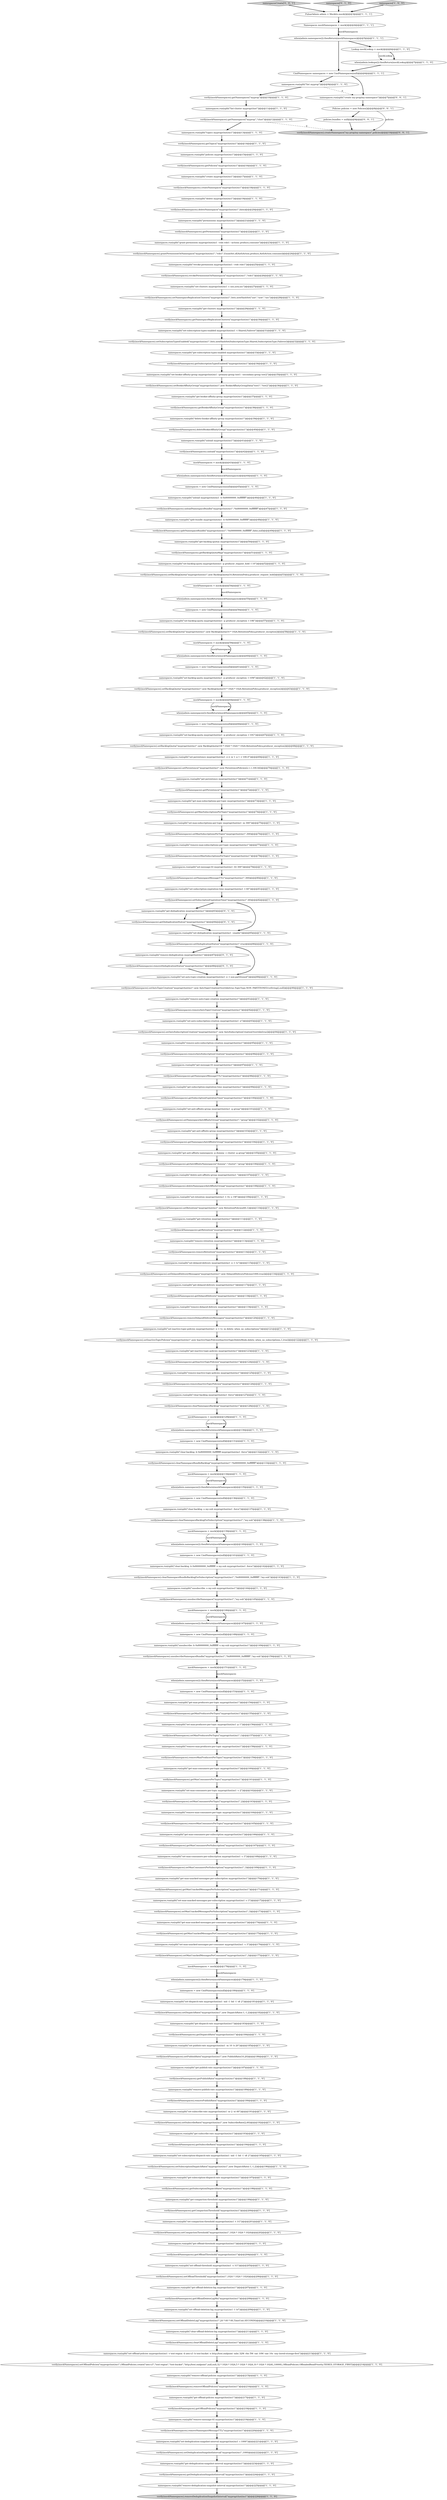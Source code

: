 digraph {
110 [style = filled, label = "namespaces.run(split(\"unload myprop/clust/ns1\"))@@@41@@@['1', '1', '0']", fillcolor = white, shape = ellipse image = "AAA0AAABBB1BBB"];
118 [style = filled, label = "namespaces.run(split(\"list-cluster myprop/clust\"))@@@11@@@['1', '1', '0']", fillcolor = white, shape = ellipse image = "AAA0AAABBB1BBB"];
21 [style = filled, label = "mockNamespaces = mock()@@@134@@@['1', '1', '0']", fillcolor = white, shape = ellipse image = "AAA0AAABBB1BBB"];
140 [style = filled, label = "verify(mockNamespaces).getOffloadDeleteLagMs(\"myprop/clust/ns1\")@@@208@@@['1', '1', '0']", fillcolor = white, shape = ellipse image = "AAA0AAABBB1BBB"];
215 [style = filled, label = "namespaces.run(split(\"delete myprop/clust/ns1\"))@@@19@@@['1', '1', '0']", fillcolor = white, shape = ellipse image = "AAA0AAABBB1BBB"];
161 [style = filled, label = "namespaces = new CmdNamespaces(null)@@@141@@@['1', '1', '0']", fillcolor = white, shape = ellipse image = "AAA0AAABBB1BBB"];
43 [style = filled, label = "verify(mockNamespaces).getMaxUnackedMessagesPerConsumer(\"myprop/clust/ns1\")@@@175@@@['1', '1', '0']", fillcolor = white, shape = ellipse image = "AAA0AAABBB1BBB"];
75 [style = filled, label = "namespaces.run(split(\"get-max-unacked-messages-per-consumer myprop/clust/ns1\"))@@@174@@@['1', '1', '0']", fillcolor = white, shape = ellipse image = "AAA0AAABBB1BBB"];
194 [style = filled, label = "namespaces.run(split(\"list myprop\"))@@@9@@@['1', '1', '0']", fillcolor = white, shape = ellipse image = "AAA0AAABBB1BBB"];
229 [style = filled, label = "Policies policies = new Policies()@@@8@@@['0', '0', '1']", fillcolor = white, shape = ellipse image = "AAA0AAABBB3BBB"];
168 [style = filled, label = "namespaces.run(split(\"get-backlog-quotas myprop/clust/ns1\"))@@@50@@@['1', '1', '0']", fillcolor = white, shape = ellipse image = "AAA0AAABBB1BBB"];
63 [style = filled, label = "namespaces.run(split(\"set-max-consumers-per-subscription myprop/clust/ns1 -c 3\"))@@@168@@@['1', '1', '0']", fillcolor = white, shape = ellipse image = "AAA0AAABBB1BBB"];
207 [style = filled, label = "verify(mockNamespaces).removeRetention(\"myprop/clust/ns1\")@@@114@@@['1', '1', '0']", fillcolor = white, shape = ellipse image = "AAA0AAABBB1BBB"];
69 [style = filled, label = "namespaces.run(split(\"get-max-subscriptions-per-topic myprop/clust/ns1\"))@@@73@@@['1', '1', '0']", fillcolor = white, shape = ellipse image = "AAA0AAABBB1BBB"];
184 [style = filled, label = "namespaces.run(split(\"set-offload-deletion-lag myprop/clust/ns1 -l 1d\"))@@@209@@@['1', '1', '0']", fillcolor = white, shape = ellipse image = "AAA0AAABBB1BBB"];
90 [style = filled, label = "namespaces.run(split(\"set-max-unacked-messages-per-subscription myprop/clust/ns1 -c 3\"))@@@172@@@['1', '1', '0']", fillcolor = white, shape = ellipse image = "AAA0AAABBB1BBB"];
128 [style = filled, label = "namespaces.run(split(\"set-message-ttl myprop/clust/ns1 -ttl 300\"))@@@79@@@['1', '1', '0']", fillcolor = white, shape = ellipse image = "AAA0AAABBB1BBB"];
156 [style = filled, label = "namespaces.run(split(\"get-delayed-delivery myprop/clust/ns1\"))@@@117@@@['1', '1', '0']", fillcolor = white, shape = ellipse image = "AAA0AAABBB1BBB"];
230 [style = filled, label = "verify(mockNamespaces).createNamespace(\"my-prop/my-namespace\",policies)@@@10@@@['0', '0', '1']", fillcolor = lightgray, shape = ellipse image = "AAA0AAABBB3BBB"];
111 [style = filled, label = "mockNamespaces = mock()@@@139@@@['1', '1', '0']", fillcolor = white, shape = ellipse image = "AAA0AAABBB1BBB"];
44 [style = filled, label = "verify(mockNamespaces).getNamespaceReplicationClusters(\"myprop/clust/ns1\")@@@30@@@['1', '1', '0']", fillcolor = white, shape = ellipse image = "AAA0AAABBB1BBB"];
224 [style = filled, label = "verify(mockNamespaces).getDeduplicationStatus(\"myprop/clust/ns1\")@@@84@@@['0', '1', '0']", fillcolor = white, shape = ellipse image = "AAA1AAABBB2BBB"];
155 [style = filled, label = "verify(mockNamespaces).getAntiAffinityNamespaces(\"dummy\",\"cluster\",\"group\")@@@106@@@['1', '1', '0']", fillcolor = white, shape = ellipse image = "AAA0AAABBB1BBB"];
183 [style = filled, label = "namespaces.run(split(\"get-subscribe-rate myprop/clust/ns1\"))@@@193@@@['1', '1', '0']", fillcolor = white, shape = ellipse image = "AAA0AAABBB1BBB"];
208 [style = filled, label = "verify(mockNamespaces).unloadNamespaceBundle(\"myprop/clust/ns1\",\"0x80000000_0xffffffff\")@@@47@@@['1', '1', '0']", fillcolor = white, shape = ellipse image = "AAA0AAABBB1BBB"];
74 [style = filled, label = "verify(mockNamespaces).setOffloadPolicies(\"myprop/clust/ns1\",OffloadPolicies.create(\"aws-s3\",\"test-region\",\"test-bucket\",\"http://test.endpoint\",null,null,32 * 1024 * 1024,5 * 1024 * 1024,10 * 1024 * 1024L,10000L,OffloadPolicies.OffloadedReadPriority.TIERED_STORAGE_FIRST))@@@214@@@['1', '1', '0']", fillcolor = white, shape = ellipse image = "AAA0AAABBB1BBB"];
85 [style = filled, label = "verify(mockNamespaces).removeDelayedDeliveryMessages(\"myprop/clust/ns1\")@@@120@@@['1', '1', '0']", fillcolor = white, shape = ellipse image = "AAA0AAABBB1BBB"];
164 [style = filled, label = "verify(mockNamespaces).setSubscriptionDispatchRate(\"myprop/clust/ns1\",new DispatchRate(-1,-1,2))@@@196@@@['1', '1', '0']", fillcolor = white, shape = ellipse image = "AAA0AAABBB1BBB"];
218 [style = filled, label = "verify(mockNamespaces).setNamespaceAntiAffinityGroup(\"myprop/clust/ns1\",\"group\")@@@102@@@['1', '1', '0']", fillcolor = white, shape = ellipse image = "AAA0AAABBB1BBB"];
197 [style = filled, label = "verify(mockNamespaces).removeMaxProducersPerTopic(\"myprop/clust/ns1\")@@@159@@@['1', '1', '0']", fillcolor = white, shape = ellipse image = "AAA0AAABBB1BBB"];
2 [style = filled, label = "namespaces.run(split(\"remove-max-producers-per-topic myprop/clust/ns1\"))@@@158@@@['1', '1', '0']", fillcolor = white, shape = ellipse image = "AAA0AAABBB1BBB"];
31 [style = filled, label = "verify(mockNamespaces).unsubscribeNamespace(\"myprop/clust/ns1\",\"my-sub\")@@@145@@@['1', '1', '0']", fillcolor = white, shape = ellipse image = "AAA0AAABBB1BBB"];
50 [style = filled, label = "namespaces = new CmdNamespaces(null)@@@56@@@['1', '1', '0']", fillcolor = white, shape = ellipse image = "AAA0AAABBB1BBB"];
61 [style = filled, label = "namespaces.run(split(\"get-max-producers-per-topic myprop/clust/ns1\"))@@@154@@@['1', '1', '0']", fillcolor = white, shape = ellipse image = "AAA0AAABBB1BBB"];
133 [style = filled, label = "namespaces = new CmdNamespaces(null)@@@136@@@['1', '1', '0']", fillcolor = white, shape = ellipse image = "AAA0AAABBB1BBB"];
95 [style = filled, label = "namespaces.run(split(\"set-subscription-expiration-time myprop/clust/ns1 -t 60\"))@@@81@@@['1', '1', '0']", fillcolor = white, shape = ellipse image = "AAA0AAABBB1BBB"];
76 [style = filled, label = "verify(mockNamespaces).setAutoTopicCreation(\"myprop/clust/ns1\",new AutoTopicCreationOverride(true,TopicType.NON_PARTITIONED.toString(),null))@@@90@@@['1', '1', '0']", fillcolor = white, shape = ellipse image = "AAA0AAABBB1BBB"];
109 [style = filled, label = "verify(mockNamespaces).setSubscribeRate(\"myprop/clust/ns1\",new SubscribeRate(2,60))@@@192@@@['1', '1', '0']", fillcolor = white, shape = ellipse image = "AAA0AAABBB1BBB"];
66 [style = filled, label = "verify(mockNamespaces).getMaxConsumersPerTopic(\"myprop/clust/ns1\")@@@161@@@['1', '1', '0']", fillcolor = white, shape = ellipse image = "AAA0AAABBB1BBB"];
105 [style = filled, label = "verify(mockNamespaces).removeNamespaceMessageTTL(\"myprop/clust/ns1\")@@@220@@@['1', '1', '0']", fillcolor = white, shape = ellipse image = "AAA0AAABBB1BBB"];
177 [style = filled, label = "namespaces = new CmdNamespaces(null)@@@66@@@['1', '1', '0']", fillcolor = white, shape = ellipse image = "AAA0AAABBB1BBB"];
103 [style = filled, label = "verify(mockNamespaces).setPublishRate(\"myprop/clust/ns1\",new PublishRate(10,20))@@@186@@@['1', '1', '0']", fillcolor = white, shape = ellipse image = "AAA0AAABBB1BBB"];
39 [style = filled, label = "verify(mockNamespaces).setNamespaceMessageTTL(\"myprop/clust/ns1\",300)@@@80@@@['1', '1', '0']", fillcolor = white, shape = ellipse image = "AAA0AAABBB1BBB"];
1 [style = filled, label = "namespaces.run(split(\"set-retention myprop/clust/ns1 -t 1h -s 1M\"))@@@109@@@['1', '1', '0']", fillcolor = white, shape = ellipse image = "AAA0AAABBB1BBB"];
160 [style = filled, label = "verify(mockNamespaces).getMaxUnackedMessagesPerSubscription(\"myprop/clust/ns1\")@@@171@@@['1', '1', '0']", fillcolor = white, shape = ellipse image = "AAA0AAABBB1BBB"];
228 [style = filled, label = "namespacesCreate['0', '0', '1']", fillcolor = lightgray, shape = diamond image = "AAA0AAABBB3BBB"];
223 [style = filled, label = "namespaces.run(split(\"remove-deduplication myprop/clust/ns1\"))@@@87@@@['0', '1', '0']", fillcolor = white, shape = ellipse image = "AAA1AAABBB2BBB"];
106 [style = filled, label = "namespaces.run(split(\"policies myprop/clust/ns1\"))@@@15@@@['1', '1', '0']", fillcolor = white, shape = ellipse image = "AAA0AAABBB1BBB"];
4 [style = filled, label = "verify(mockNamespaces).clearNamespaceBundleBacklogForSubscription(\"myprop/clust/ns1\",\"0x80000000_0xffffffff\",\"my-sub\")@@@143@@@['1', '1', '0']", fillcolor = white, shape = ellipse image = "AAA0AAABBB1BBB"];
219 [style = filled, label = "verify(mockNamespaces).setBacklogQuota(\"myprop/clust/ns1\",new BacklogQuota(10l * 1024 * 1024 * 1024,RetentionPolicy.producer_exception))@@@68@@@['1', '1', '0']", fillcolor = white, shape = ellipse image = "AAA0AAABBB1BBB"];
48 [style = filled, label = "namespaces.run(split(\"set-backlog-quota myprop/clust/ns1 -p producer_exception -l 10G\"))@@@67@@@['1', '1', '0']", fillcolor = white, shape = ellipse image = "AAA0AAABBB1BBB"];
53 [style = filled, label = "verify(mockNamespaces).setRetention(\"myprop/clust/ns1\",new RetentionPolicies(60,1))@@@110@@@['1', '1', '0']", fillcolor = white, shape = ellipse image = "AAA0AAABBB1BBB"];
11 [style = filled, label = "namespaces.run(split(\"set-dispatch-rate myprop/clust/ns1 -md -1 -bd -1 -dt 2\"))@@@181@@@['1', '1', '0']", fillcolor = white, shape = ellipse image = "AAA0AAABBB1BBB"];
81 [style = filled, label = "namespaces.run(split(\"remove-offload-policies myprop/clust/ns1\"))@@@215@@@['1', '1', '0']", fillcolor = white, shape = ellipse image = "AAA0AAABBB1BBB"];
113 [style = filled, label = "namespaces.run(split(\"set-max-consumers-per-topic myprop/clust/ns1 -c 2\"))@@@162@@@['1', '1', '0']", fillcolor = white, shape = ellipse image = "AAA0AAABBB1BBB"];
139 [style = filled, label = "verify(mockNamespaces).getTopics(\"myprop/clust/ns1\")@@@14@@@['1', '1', '0']", fillcolor = white, shape = ellipse image = "AAA0AAABBB1BBB"];
9 [style = filled, label = "Namespaces mockNamespaces = mock()@@@4@@@['1', '1', '1']", fillcolor = white, shape = ellipse image = "AAA0AAABBB1BBB"];
33 [style = filled, label = "namespaces.run(split(\"get-anti-affinity-namespaces -p dummy -c cluster -g group\"))@@@105@@@['1', '1', '0']", fillcolor = white, shape = ellipse image = "AAA0AAABBB1BBB"];
205 [style = filled, label = "CmdNamespaces namespaces = new CmdNamespaces(null)@@@6@@@['1', '1', '1']", fillcolor = white, shape = ellipse image = "AAA0AAABBB1BBB"];
152 [style = filled, label = "namespaces.run(split(\"get-clusters myprop/clust/ns1\"))@@@29@@@['1', '1', '0']", fillcolor = white, shape = ellipse image = "AAA0AAABBB1BBB"];
47 [style = filled, label = "verify(mockNamespaces).getCompactionThreshold(\"myprop/clust/ns1\")@@@200@@@['1', '1', '0']", fillcolor = white, shape = ellipse image = "AAA0AAABBB1BBB"];
163 [style = filled, label = "when(admin.namespaces()).thenReturn(mockNamespaces)@@@140@@@['1', '1', '0']", fillcolor = white, shape = ellipse image = "AAA0AAABBB1BBB"];
154 [style = filled, label = "verify(mockNamespaces).getNamespaceMessageTTL(\"myprop/clust/ns1\")@@@98@@@['1', '1', '0']", fillcolor = white, shape = ellipse image = "AAA0AAABBB1BBB"];
217 [style = filled, label = "verify(mockNamespaces).setMaxUnackedMessagesPerConsumer(\"myprop/clust/ns1\",3)@@@177@@@['1', '1', '0']", fillcolor = white, shape = ellipse image = "AAA0AAABBB1BBB"];
70 [style = filled, label = "verify(mockNamespaces).getOffloadThreshold(\"myprop/clust/ns1\")@@@204@@@['1', '1', '0']", fillcolor = white, shape = ellipse image = "AAA0AAABBB1BBB"];
226 [style = filled, label = "namespaces.run(split(\"create my-prop/my-namespace\"))@@@7@@@['0', '0', '1']", fillcolor = white, shape = ellipse image = "AAA0AAABBB3BBB"];
198 [style = filled, label = "verify(mockNamespaces).getDelayedDelivery(\"myprop/clust/ns1\")@@@118@@@['1', '1', '0']", fillcolor = white, shape = ellipse image = "AAA0AAABBB1BBB"];
107 [style = filled, label = "namespaces.run(split(\"set-offload-threshold myprop/clust/ns1 -s 1G\"))@@@205@@@['1', '1', '0']", fillcolor = white, shape = ellipse image = "AAA0AAABBB1BBB"];
37 [style = filled, label = "verify(mockNamespaces).setBacklogQuota(\"myprop/clust/ns1\",new BacklogQuota(10 * 1024,RetentionPolicy.producer_exception))@@@58@@@['1', '1', '0']", fillcolor = white, shape = ellipse image = "AAA0AAABBB1BBB"];
119 [style = filled, label = "mockNamespaces = mock()@@@178@@@['1', '1', '0']", fillcolor = white, shape = ellipse image = "AAA0AAABBB1BBB"];
80 [style = filled, label = "verify(mockNamespaces).getDispatchRate(\"myprop/clust/ns1\")@@@184@@@['1', '1', '0']", fillcolor = white, shape = ellipse image = "AAA0AAABBB1BBB"];
96 [style = filled, label = "when(admin.namespaces()).thenReturn(mockNamespaces)@@@44@@@['1', '1', '0']", fillcolor = white, shape = ellipse image = "AAA0AAABBB1BBB"];
18 [style = filled, label = "namespaces = new CmdNamespaces(null)@@@45@@@['1', '1', '0']", fillcolor = white, shape = ellipse image = "AAA0AAABBB1BBB"];
122 [style = filled, label = "namespaces.run(split(\"set-compaction-threshold myprop/clust/ns1 -t 1G\"))@@@201@@@['1', '1', '0']", fillcolor = white, shape = ellipse image = "AAA0AAABBB1BBB"];
30 [style = filled, label = "verify(mockNamespaces).getNamespaceAntiAffinityGroup(\"myprop/clust/ns1\")@@@104@@@['1', '1', '0']", fillcolor = white, shape = ellipse image = "AAA0AAABBB1BBB"];
46 [style = filled, label = "namespaces.run(split(\"get-max-unacked-messages-per-subscription myprop/clust/ns1\"))@@@170@@@['1', '1', '0']", fillcolor = white, shape = ellipse image = "AAA0AAABBB1BBB"];
87 [style = filled, label = "verify(mockNamespaces).getBacklogQuotaMap(\"myprop/clust/ns1\")@@@51@@@['1', '1', '0']", fillcolor = white, shape = ellipse image = "AAA0AAABBB1BBB"];
92 [style = filled, label = "mockNamespaces = mock()@@@129@@@['1', '1', '0']", fillcolor = white, shape = ellipse image = "AAA0AAABBB1BBB"];
127 [style = filled, label = "verify(mockNamespaces).setAutoSubscriptionCreation(\"myprop/clust/ns1\",new AutoSubscriptionCreationOverride(true))@@@94@@@['1', '1', '0']", fillcolor = white, shape = ellipse image = "AAA0AAABBB1BBB"];
167 [style = filled, label = "verify(mockNamespaces).removeAutoTopicCreation(\"myprop/clust/ns1\")@@@92@@@['1', '1', '0']", fillcolor = white, shape = ellipse image = "AAA0AAABBB1BBB"];
56 [style = filled, label = "namespaces.run(split(\"set-inactive-topic-policies myprop/clust/ns1 -e -t 1s -m delete_when_no_subscriptions\"))@@@121@@@['1', '1', '0']", fillcolor = white, shape = ellipse image = "AAA0AAABBB1BBB"];
65 [style = filled, label = "namespaces.run(split(\"get-compaction-threshold myprop/clust/ns1\"))@@@199@@@['1', '1', '0']", fillcolor = white, shape = ellipse image = "AAA0AAABBB1BBB"];
88 [style = filled, label = "namespaces.run(split(\"get-subscription-expiration-time myprop/clust/ns1\"))@@@99@@@['1', '1', '0']", fillcolor = white, shape = ellipse image = "AAA0AAABBB1BBB"];
25 [style = filled, label = "namespaces.run(split(\"set-clusters myprop/clust/ns1 -c use,usw,usc\"))@@@27@@@['1', '1', '0']", fillcolor = white, shape = ellipse image = "AAA0AAABBB1BBB"];
36 [style = filled, label = "verify(mockNamespaces).setMaxConsumersPerSubscription(\"myprop/clust/ns1\",3)@@@169@@@['1', '1', '0']", fillcolor = white, shape = ellipse image = "AAA0AAABBB1BBB"];
71 [style = filled, label = "namespaces.run(split(\"set-deduplication-snapshot-interval myprop/clust/ns1 -i 1000\"))@@@221@@@['1', '1', '0']", fillcolor = white, shape = ellipse image = "AAA0AAABBB1BBB"];
136 [style = filled, label = "PulsarAdmin admin = Mockito.mock()@@@3@@@['1', '1', '1']", fillcolor = white, shape = ellipse image = "AAA0AAABBB1BBB"];
206 [style = filled, label = "namespaces.run(split(\"split-bundle myprop/clust/ns1 -b 0x00000000_0xffffffff\"))@@@48@@@['1', '1', '0']", fillcolor = white, shape = ellipse image = "AAA0AAABBB1BBB"];
94 [style = filled, label = "verify(mockNamespaces).deleteBookieAffinityGroup(\"myprop/clust/ns1\")@@@40@@@['1', '1', '0']", fillcolor = white, shape = ellipse image = "AAA0AAABBB1BBB"];
158 [style = filled, label = "namespaces.run(split(\"clear-backlog -b 0x80000000_0xffffffff myprop/clust/ns1 -force\"))@@@132@@@['1', '1', '0']", fillcolor = white, shape = ellipse image = "AAA0AAABBB1BBB"];
98 [style = filled, label = "verify(mockNamespaces).getPersistence(\"myprop/clust/ns1\")@@@72@@@['1', '1', '0']", fillcolor = white, shape = ellipse image = "AAA0AAABBB1BBB"];
13 [style = filled, label = "when(admin.namespaces()).thenReturn(mockNamespaces)@@@55@@@['1', '1', '0']", fillcolor = white, shape = ellipse image = "AAA0AAABBB1BBB"];
172 [style = filled, label = "verify(mockNamespaces).setMaxProducersPerTopic(\"myprop/clust/ns1\",1)@@@157@@@['1', '1', '0']", fillcolor = white, shape = ellipse image = "AAA0AAABBB1BBB"];
15 [style = filled, label = "when(admin.namespaces()).thenReturn(mockNamespaces)@@@135@@@['1', '1', '0']", fillcolor = white, shape = ellipse image = "AAA0AAABBB1BBB"];
35 [style = filled, label = "namespaces.run(split(\"clear-backlog myprop/clust/ns1 -force\"))@@@127@@@['1', '1', '0']", fillcolor = white, shape = ellipse image = "AAA0AAABBB1BBB"];
162 [style = filled, label = "verify(mockNamespaces).removeMaxSubscriptionsPerTopic(\"myprop/clust/ns1\")@@@78@@@['1', '1', '0']", fillcolor = white, shape = ellipse image = "AAA0AAABBB1BBB"];
60 [style = filled, label = "namespaces.run(split(\"remove-inactive-topic-policies myprop/clust/ns1\"))@@@125@@@['1', '1', '0']", fillcolor = white, shape = ellipse image = "AAA0AAABBB1BBB"];
132 [style = filled, label = "when(admin.lookups()).thenReturn(mockLookup)@@@7@@@['1', '1', '0']", fillcolor = white, shape = ellipse image = "AAA0AAABBB1BBB"];
151 [style = filled, label = "mockNamespaces = mock()@@@146@@@['1', '1', '0']", fillcolor = white, shape = ellipse image = "AAA0AAABBB1BBB"];
181 [style = filled, label = "namespaces.run(split(\"set-max-unacked-messages-per-consumer myprop/clust/ns1 -c 3\"))@@@176@@@['1', '1', '0']", fillcolor = white, shape = ellipse image = "AAA0AAABBB1BBB"];
7 [style = filled, label = "verify(mockNamespaces).setBacklogQuota(\"myprop/clust/ns1\",new BacklogQuota(10 * 1024 * 1024,RetentionPolicy.producer_exception))@@@63@@@['1', '1', '0']", fillcolor = white, shape = ellipse image = "AAA0AAABBB1BBB"];
115 [style = filled, label = "namespaces = new CmdNamespaces(null)@@@180@@@['1', '1', '0']", fillcolor = white, shape = ellipse image = "AAA0AAABBB1BBB"];
150 [style = filled, label = "namespaces = new CmdNamespaces(null)@@@131@@@['1', '1', '0']", fillcolor = white, shape = ellipse image = "AAA0AAABBB1BBB"];
58 [style = filled, label = "when(admin.namespaces()).thenReturn(mockNamespaces)@@@179@@@['1', '1', '0']", fillcolor = white, shape = ellipse image = "AAA0AAABBB1BBB"];
34 [style = filled, label = "namespaces.run(split(\"set-anti-affinity-group myprop/clust/ns1 -g group\"))@@@101@@@['1', '1', '0']", fillcolor = white, shape = ellipse image = "AAA0AAABBB1BBB"];
171 [style = filled, label = "namespaces.run(split(\"set-max-producers-per-topic myprop/clust/ns1 -p 1\"))@@@156@@@['1', '1', '0']", fillcolor = white, shape = ellipse image = "AAA0AAABBB1BBB"];
195 [style = filled, label = "when(admin.namespaces()).thenReturn(mockNamespaces)@@@152@@@['1', '1', '0']", fillcolor = white, shape = ellipse image = "AAA0AAABBB1BBB"];
51 [style = filled, label = "verify(mockNamespaces).setSubscriptionTypesEnabled(\"myprop/clust/ns1\",Sets.newHashSet(SubscriptionType.Shared,SubscriptionType.Failover))@@@32@@@['1', '1', '0']", fillcolor = white, shape = ellipse image = "AAA0AAABBB1BBB"];
108 [style = filled, label = "namespaces = new CmdNamespaces(null)@@@153@@@['1', '1', '0']", fillcolor = white, shape = ellipse image = "AAA0AAABBB1BBB"];
89 [style = filled, label = "namespaces.run(split(\"remove-max-subscriptions-per-topic myprop/clust/ns1\"))@@@77@@@['1', '1', '0']", fillcolor = white, shape = ellipse image = "AAA0AAABBB1BBB"];
145 [style = filled, label = "verify(mockNamespaces).clearNamespaceBacklogForSubscription(\"myprop/clust/ns1\",\"my-sub\")@@@138@@@['1', '1', '0']", fillcolor = white, shape = ellipse image = "AAA0AAABBB1BBB"];
78 [style = filled, label = "verify(mockNamespaces).setDelayedDeliveryMessages(\"myprop/clust/ns1\",new DelayedDeliveryPolicies(1000,true))@@@116@@@['1', '1', '0']", fillcolor = white, shape = ellipse image = "AAA0AAABBB1BBB"];
29 [style = filled, label = "namespaces.run(split(\"remove-publish-rate myprop/clust/ns1\"))@@@189@@@['1', '1', '0']", fillcolor = white, shape = ellipse image = "AAA0AAABBB1BBB"];
135 [style = filled, label = "verify(mockNamespaces).setOffloadDeleteLag(\"myprop/clust/ns1\",24 * 60 * 60,TimeUnit.SECONDS)@@@210@@@['1', '1', '0']", fillcolor = white, shape = ellipse image = "AAA0AAABBB1BBB"];
190 [style = filled, label = "namespaces.run(split(\"set-backlog-quota myprop/clust/ns1 -p producer_exception -l 10M\"))@@@62@@@['1', '1', '0']", fillcolor = white, shape = ellipse image = "AAA0AAABBB1BBB"];
148 [style = filled, label = "namespaces.run(split(\"get-retention myprop/clust/ns1\"))@@@111@@@['1', '1', '0']", fillcolor = white, shape = ellipse image = "AAA0AAABBB1BBB"];
157 [style = filled, label = "verify(mockNamespaces).removeDeduplicationSnapshotInterval(\"myprop/clust/ns1\")@@@226@@@['1', '1', '0']", fillcolor = lightgray, shape = ellipse image = "AAA0AAABBB1BBB"];
203 [style = filled, label = "verify(mockNamespaces).removePublishRate(\"myprop/clust/ns1\")@@@190@@@['1', '1', '0']", fillcolor = white, shape = ellipse image = "AAA0AAABBB1BBB"];
227 [style = filled, label = "policies.bundles = null@@@9@@@['0', '0', '1']", fillcolor = white, shape = ellipse image = "AAA0AAABBB3BBB"];
45 [style = filled, label = "namespaces.run(split(\"get-anti-affinity-group myprop/clust/ns1\"))@@@103@@@['1', '1', '0']", fillcolor = white, shape = ellipse image = "AAA0AAABBB1BBB"];
77 [style = filled, label = "namespaces.run(split(\"set-subscription-dispatch-rate myprop/clust/ns1 -md -1 -bd -1 -dt 2\"))@@@195@@@['1', '1', '0']", fillcolor = white, shape = ellipse image = "AAA0AAABBB1BBB"];
3 [style = filled, label = "verify(mockNamespaces).removeOffloadPolicies(\"myprop/clust/ns1\")@@@216@@@['1', '1', '0']", fillcolor = white, shape = ellipse image = "AAA0AAABBB1BBB"];
178 [style = filled, label = "namespaces.run(split(\"set-publish-rate myprop/clust/ns1 -m 10 -b 20\"))@@@185@@@['1', '1', '0']", fillcolor = white, shape = ellipse image = "AAA0AAABBB1BBB"];
187 [style = filled, label = "verify(mockNamespaces).getMaxSubscriptionsPerTopic(\"myprop/clust/ns1\")@@@74@@@['1', '1', '0']", fillcolor = white, shape = ellipse image = "AAA0AAABBB1BBB"];
102 [style = filled, label = "namespaces.run(split(\"remove-message-ttl myprop/clust/ns1\"))@@@219@@@['1', '1', '0']", fillcolor = white, shape = ellipse image = "AAA0AAABBB1BBB"];
38 [style = filled, label = "namespaces.run(split(\"clear-backlog -s my-sub myprop/clust/ns1 -force\"))@@@137@@@['1', '1', '0']", fillcolor = white, shape = ellipse image = "AAA0AAABBB1BBB"];
186 [style = filled, label = "namespaces.run(split(\"delete-bookie-affinity-group myprop/clust/ns1\"))@@@39@@@['1', '1', '0']", fillcolor = white, shape = ellipse image = "AAA0AAABBB1BBB"];
221 [style = filled, label = "namespaces.run(split(\"get-deduplication myprop/clust/ns1\"))@@@83@@@['0', '1', '0']", fillcolor = white, shape = ellipse image = "AAA1AAABBB2BBB"];
54 [style = filled, label = "namespaces.run(split(\"get-deduplication-snapshot-interval myprop/clust/ns1\"))@@@223@@@['1', '1', '0']", fillcolor = white, shape = ellipse image = "AAA0AAABBB1BBB"];
67 [style = filled, label = "verify(mockNamespaces).setSubscriptionExpirationTime(\"myprop/clust/ns1\",60)@@@82@@@['1', '1', '0']", fillcolor = white, shape = ellipse image = "AAA0AAABBB1BBB"];
200 [style = filled, label = "mockNamespaces = mock()@@@43@@@['1', '1', '0']", fillcolor = white, shape = ellipse image = "AAA0AAABBB1BBB"];
79 [style = filled, label = "namespaces.run(split(\"clear-backlog -b 0x80000000_0xffffffff -s my-sub myprop/clust/ns1 -force\"))@@@142@@@['1', '1', '0']", fillcolor = white, shape = ellipse image = "AAA0AAABBB1BBB"];
225 [style = filled, label = "verify(mockNamespaces).removeDeduplicationStatus(\"myprop/clust/ns1\")@@@88@@@['0', '1', '0']", fillcolor = white, shape = ellipse image = "AAA1AAABBB2BBB"];
121 [style = filled, label = "verify(mockNamespaces).getMaxConsumersPerSubscription(\"myprop/clust/ns1\")@@@167@@@['1', '1', '0']", fillcolor = white, shape = ellipse image = "AAA0AAABBB1BBB"];
64 [style = filled, label = "mockNamespaces = mock()@@@59@@@['1', '1', '0']", fillcolor = white, shape = ellipse image = "AAA0AAABBB1BBB"];
211 [style = filled, label = "verify(mockNamespaces).deleteNamespaceAntiAffinityGroup(\"myprop/clust/ns1\")@@@108@@@['1', '1', '0']", fillcolor = white, shape = ellipse image = "AAA0AAABBB1BBB"];
216 [style = filled, label = "namespaces.run(split(\"remove-retention myprop/clust/ns1\"))@@@113@@@['1', '1', '0']", fillcolor = white, shape = ellipse image = "AAA0AAABBB1BBB"];
222 [style = filled, label = "namespaces['0', '1', '0']", fillcolor = lightgray, shape = diamond image = "AAA0AAABBB2BBB"];
170 [style = filled, label = "verify(mockNamespaces).getInactiveTopicPolicies(\"myprop/clust/ns1\")@@@124@@@['1', '1', '0']", fillcolor = white, shape = ellipse image = "AAA0AAABBB1BBB"];
141 [style = filled, label = "verify(mockNamespaces).createNamespace(\"myprop/clust/ns1\")@@@18@@@['1', '1', '0']", fillcolor = white, shape = ellipse image = "AAA0AAABBB1BBB"];
120 [style = filled, label = "verify(mockNamespaces).splitNamespaceBundle(\"myprop/clust/ns1\",\"0x00000000_0xffffffff\",false,null)@@@49@@@['1', '1', '0']", fillcolor = white, shape = ellipse image = "AAA0AAABBB1BBB"];
193 [style = filled, label = "namespaces.run(split(\"clear-offload-deletion-lag myprop/clust/ns1\"))@@@211@@@['1', '1', '0']", fillcolor = white, shape = ellipse image = "AAA0AAABBB1BBB"];
28 [style = filled, label = "verify(mockNamespaces).getSubscriptionTypesEnabled(\"myprop/clust/ns1\")@@@34@@@['1', '1', '0']", fillcolor = white, shape = ellipse image = "AAA0AAABBB1BBB"];
191 [style = filled, label = "namespaces.run(split(\"get-dispatch-rate myprop/clust/ns1\"))@@@183@@@['1', '1', '0']", fillcolor = white, shape = ellipse image = "AAA0AAABBB1BBB"];
220 [style = filled, label = "verify(mockNamespaces).getNamespaces(\"myprop\",\"clust\")@@@12@@@['1', '1', '0']", fillcolor = white, shape = ellipse image = "AAA0AAABBB1BBB"];
68 [style = filled, label = "namespaces.run(split(\"remove-auto-topic-creation myprop/clust/ns1\"))@@@91@@@['1', '1', '0']", fillcolor = white, shape = ellipse image = "AAA0AAABBB1BBB"];
210 [style = filled, label = "mockNamespaces = mock()@@@54@@@['1', '1', '0']", fillcolor = white, shape = ellipse image = "AAA0AAABBB1BBB"];
26 [style = filled, label = "namespaces.run(split(\"get-offload-policies myprop/clust/ns1\"))@@@217@@@['1', '1', '0']", fillcolor = white, shape = ellipse image = "AAA0AAABBB1BBB"];
97 [style = filled, label = "mockNamespaces = mock()@@@64@@@['1', '1', '0']", fillcolor = white, shape = ellipse image = "AAA0AAABBB1BBB"];
52 [style = filled, label = "verify(mockNamespaces).deleteNamespace(\"myprop/clust/ns1\",false)@@@20@@@['1', '1', '0']", fillcolor = white, shape = ellipse image = "AAA0AAABBB1BBB"];
6 [style = filled, label = "namespaces.run(split(\"get-offload-deletion-lag myprop/clust/ns1\"))@@@207@@@['1', '1', '0']", fillcolor = white, shape = ellipse image = "AAA0AAABBB1BBB"];
23 [style = filled, label = "namespaces.run(split(\"set-backlog-quota myprop/clust/ns1 -p producer_request_hold -l 10\"))@@@52@@@['1', '1', '0']", fillcolor = white, shape = ellipse image = "AAA0AAABBB1BBB"];
93 [style = filled, label = "verify(mockNamespaces).setMaxSubscriptionsPerTopic(\"myprop/clust/ns1\",300)@@@76@@@['1', '1', '0']", fillcolor = white, shape = ellipse image = "AAA0AAABBB1BBB"];
182 [style = filled, label = "verify(mockNamespaces).clearNamespaceBundleBacklog(\"myprop/clust/ns1\",\"0x80000000_0xffffffff\")@@@133@@@['1', '1', '0']", fillcolor = white, shape = ellipse image = "AAA0AAABBB1BBB"];
101 [style = filled, label = "verify(mockNamespaces).revokePermissionsOnNamespace(\"myprop/clust/ns1\",\"role1\")@@@26@@@['1', '1', '0']", fillcolor = white, shape = ellipse image = "AAA0AAABBB1BBB"];
176 [style = filled, label = "namespaces['1', '0', '0']", fillcolor = lightgray, shape = diamond image = "AAA0AAABBB1BBB"];
14 [style = filled, label = "namespaces.run(split(\"get-subscription-types-enabled myprop/clust/ns1\"))@@@33@@@['1', '1', '0']", fillcolor = white, shape = ellipse image = "AAA0AAABBB1BBB"];
213 [style = filled, label = "verify(mockNamespaces).setDeduplicationStatus(\"myprop/clust/ns1\",true)@@@86@@@['1', '1', '0']", fillcolor = white, shape = ellipse image = "AAA0AAABBB1BBB"];
42 [style = filled, label = "namespaces.run(split(\"create myprop/clust/ns1\"))@@@17@@@['1', '1', '0']", fillcolor = white, shape = ellipse image = "AAA0AAABBB1BBB"];
20 [style = filled, label = "namespaces.run(split(\"set-deduplication myprop/clust/ns1 --enable\"))@@@85@@@['1', '1', '0']", fillcolor = white, shape = ellipse image = "AAA0AAABBB1BBB"];
72 [style = filled, label = "when(admin.namespaces()).thenReturn(mockNamespaces)@@@65@@@['1', '1', '0']", fillcolor = white, shape = ellipse image = "AAA0AAABBB1BBB"];
22 [style = filled, label = "verify(mockNamespaces).getOffloadPolicies(\"myprop/clust/ns1\")@@@218@@@['1', '1', '0']", fillcolor = white, shape = ellipse image = "AAA0AAABBB1BBB"];
104 [style = filled, label = "verify(mockNamespaces).setInactiveTopicPolicies(\"myprop/clust/ns1\",new InactiveTopicPolicies(InactiveTopicDeleteMode.delete_when_no_subscriptions,1,true))@@@122@@@['1', '1', '0']", fillcolor = white, shape = ellipse image = "AAA0AAABBB1BBB"];
165 [style = filled, label = "namespaces.run(split(\"get-max-consumers-per-subscription myprop/clust/ns1\"))@@@166@@@['1', '1', '0']", fillcolor = white, shape = ellipse image = "AAA0AAABBB1BBB"];
129 [style = filled, label = "namespaces.run(split(\"get-bookie-affinity-group myprop/clust/ns1\"))@@@37@@@['1', '1', '0']", fillcolor = white, shape = ellipse image = "AAA0AAABBB1BBB"];
130 [style = filled, label = "namespaces.run(split(\"unload myprop/clust/ns1 -b 0x80000000_0xffffffff\"))@@@46@@@['1', '1', '0']", fillcolor = white, shape = ellipse image = "AAA0AAABBB1BBB"];
196 [style = filled, label = "namespaces = new CmdNamespaces(null)@@@148@@@['1', '1', '0']", fillcolor = white, shape = ellipse image = "AAA0AAABBB1BBB"];
173 [style = filled, label = "namespaces.run(split(\"remove-auto-subscription-creation myprop/clust/ns1\"))@@@95@@@['1', '1', '0']", fillcolor = white, shape = ellipse image = "AAA0AAABBB1BBB"];
10 [style = filled, label = "verify(mockNamespaces).setNamespaceReplicationClusters(\"myprop/clust/ns1\",Sets.newHashSet(\"use\",\"usw\",\"usc\"))@@@28@@@['1', '1', '0']", fillcolor = white, shape = ellipse image = "AAA0AAABBB1BBB"];
59 [style = filled, label = "namespaces.run(split(\"topics myprop/clust/ns1\"))@@@13@@@['1', '1', '0']", fillcolor = white, shape = ellipse image = "AAA0AAABBB1BBB"];
188 [style = filled, label = "verify(mockNamespaces).unsubscribeNamespaceBundle(\"myprop/clust/ns1\",\"0x80000000_0xffffffff\",\"my-sub\")@@@150@@@['1', '1', '0']", fillcolor = white, shape = ellipse image = "AAA0AAABBB1BBB"];
12 [style = filled, label = "namespaces.run(split(\"get-max-consumers-per-topic myprop/clust/ns1\"))@@@160@@@['1', '1', '0']", fillcolor = white, shape = ellipse image = "AAA0AAABBB1BBB"];
16 [style = filled, label = "verify(mockNamespaces).getRetention(\"myprop/clust/ns1\")@@@112@@@['1', '1', '0']", fillcolor = white, shape = ellipse image = "AAA0AAABBB1BBB"];
82 [style = filled, label = "namespaces.run(split(\"set-delayed-delivery myprop/clust/ns1 -e -t 1s\"))@@@115@@@['1', '1', '0']", fillcolor = white, shape = ellipse image = "AAA0AAABBB1BBB"];
84 [style = filled, label = "namespaces.run(split(\"set-bookie-affinity-group myprop/clust/ns1 --primary-group test1 --secondary-group test2\"))@@@35@@@['1', '1', '0']", fillcolor = white, shape = ellipse image = "AAA0AAABBB1BBB"];
134 [style = filled, label = "when(admin.namespaces()).thenReturn(mockNamespaces)@@@5@@@['1', '1', '1']", fillcolor = white, shape = ellipse image = "AAA0AAABBB1BBB"];
159 [style = filled, label = "namespaces.run(split(\"set-persistence myprop/clust/ns1 -e 2 -w 1 -a 1 -r 100.0\"))@@@69@@@['1', '1', '0']", fillcolor = white, shape = ellipse image = "AAA0AAABBB1BBB"];
189 [style = filled, label = "verify(mockNamespaces).getDeduplicationSnapshotInterval(\"myprop/clust/ns1\")@@@224@@@['1', '1', '0']", fillcolor = white, shape = ellipse image = "AAA0AAABBB1BBB"];
124 [style = filled, label = "verify(mockNamespaces).unload(\"myprop/clust/ns1\")@@@42@@@['1', '1', '0']", fillcolor = white, shape = ellipse image = "AAA0AAABBB1BBB"];
209 [style = filled, label = "verify(mockNamespaces).setCompactionThreshold(\"myprop/clust/ns1\",1024 * 1024 * 1024)@@@202@@@['1', '1', '0']", fillcolor = white, shape = ellipse image = "AAA0AAABBB1BBB"];
24 [style = filled, label = "verify(mockNamespaces).getMaxProducersPerTopic(\"myprop/clust/ns1\")@@@155@@@['1', '1', '0']", fillcolor = white, shape = ellipse image = "AAA0AAABBB1BBB"];
5 [style = filled, label = "verify(mockNamespaces).getSubscriptionExpirationTime(\"myprop/clust/ns1\")@@@100@@@['1', '1', '0']", fillcolor = white, shape = ellipse image = "AAA0AAABBB1BBB"];
180 [style = filled, label = "namespaces.run(split(\"set-subscription-types-enabled myprop/clust/ns1 -t Shared,Failover\"))@@@31@@@['1', '1', '0']", fillcolor = white, shape = ellipse image = "AAA0AAABBB1BBB"];
116 [style = filled, label = "namespaces.run(split(\"get-offload-threshold myprop/clust/ns1\"))@@@203@@@['1', '1', '0']", fillcolor = white, shape = ellipse image = "AAA0AAABBB1BBB"];
142 [style = filled, label = "namespaces.run(split(\"remove-deduplication-snapshot-interval myprop/clust/ns1\"))@@@225@@@['1', '1', '0']", fillcolor = white, shape = ellipse image = "AAA0AAABBB1BBB"];
41 [style = filled, label = "verify(mockNamespaces).getSubscribeRate(\"myprop/clust/ns1\")@@@194@@@['1', '1', '0']", fillcolor = white, shape = ellipse image = "AAA0AAABBB1BBB"];
117 [style = filled, label = "verify(mockNamespaces).removeAutoSubscriptionCreation(\"myprop/clust/ns1\")@@@96@@@['1', '1', '0']", fillcolor = white, shape = ellipse image = "AAA0AAABBB1BBB"];
19 [style = filled, label = "namespaces = new CmdNamespaces(null)@@@61@@@['1', '1', '0']", fillcolor = white, shape = ellipse image = "AAA0AAABBB1BBB"];
144 [style = filled, label = "verify(mockNamespaces).setPersistence(\"myprop/clust/ns1\",new PersistencePolicies(2,1,1,100.0d))@@@70@@@['1', '1', '0']", fillcolor = white, shape = ellipse image = "AAA0AAABBB1BBB"];
166 [style = filled, label = "verify(mockNamespaces).getBookieAffinityGroup(\"myprop/clust/ns1\")@@@38@@@['1', '1', '0']", fillcolor = white, shape = ellipse image = "AAA0AAABBB1BBB"];
138 [style = filled, label = "namespaces.run(split(\"set-backlog-quota myprop/clust/ns1 -p producer_exception -l 10K\"))@@@57@@@['1', '1', '0']", fillcolor = white, shape = ellipse image = "AAA0AAABBB1BBB"];
147 [style = filled, label = "namespaces.run(split(\"remove-max-consumers-per-topic myprop/clust/ns1\"))@@@164@@@['1', '1', '0']", fillcolor = white, shape = ellipse image = "AAA0AAABBB1BBB"];
32 [style = filled, label = "namespaces.run(split(\"revoke-permission myprop/clust/ns1 --role role1\"))@@@25@@@['1', '1', '0']", fillcolor = white, shape = ellipse image = "AAA0AAABBB1BBB"];
57 [style = filled, label = "namespaces.run(split(\"delete-anti-affinity-group myprop/clust/ns1 \"))@@@107@@@['1', '1', '0']", fillcolor = white, shape = ellipse image = "AAA0AAABBB1BBB"];
8 [style = filled, label = "verify(mockNamespaces).clearOffloadDeleteLag(\"myprop/clust/ns1\")@@@212@@@['1', '1', '0']", fillcolor = white, shape = ellipse image = "AAA0AAABBB1BBB"];
49 [style = filled, label = "namespaces.run(split(\"get-publish-rate myprop/clust/ns1\"))@@@187@@@['1', '1', '0']", fillcolor = white, shape = ellipse image = "AAA0AAABBB1BBB"];
146 [style = filled, label = "namespaces.run(split(\"get-subscription-dispatch-rate myprop/clust/ns1\"))@@@197@@@['1', '1', '0']", fillcolor = white, shape = ellipse image = "AAA0AAABBB1BBB"];
192 [style = filled, label = "namespaces.run(split(\"set-auto-topic-creation myprop/clust/ns1 -e -t non-partitioned\"))@@@89@@@['1', '1', '0']", fillcolor = white, shape = ellipse image = "AAA0AAABBB1BBB"];
212 [style = filled, label = "Lookup mockLookup = mock()@@@6@@@['1', '1', '0']", fillcolor = white, shape = ellipse image = "AAA0AAABBB1BBB"];
114 [style = filled, label = "verify(mockNamespaces).getSubscriptionDispatchRate(\"myprop/clust/ns1\")@@@198@@@['1', '1', '0']", fillcolor = white, shape = ellipse image = "AAA0AAABBB1BBB"];
126 [style = filled, label = "namespaces.run(split(\"unsubscribe -b 0x80000000_0xffffffff -s my-sub myprop/clust/ns1\"))@@@149@@@['1', '1', '0']", fillcolor = white, shape = ellipse image = "AAA0AAABBB1BBB"];
17 [style = filled, label = "verify(mockNamespaces).setOffloadThreshold(\"myprop/clust/ns1\",1024 * 1024 * 1024)@@@206@@@['1', '1', '0']", fillcolor = white, shape = ellipse image = "AAA0AAABBB1BBB"];
27 [style = filled, label = "namespaces.run(split(\"get-message-ttl myprop/clust/ns1\"))@@@97@@@['1', '1', '0']", fillcolor = white, shape = ellipse image = "AAA0AAABBB1BBB"];
123 [style = filled, label = "namespaces.run(split(\"grant-permission myprop/clust/ns1 --role role1 --actions produce,consume\"))@@@23@@@['1', '1', '0']", fillcolor = white, shape = ellipse image = "AAA0AAABBB1BBB"];
125 [style = filled, label = "verify(mockNamespaces).setMaxConsumersPerTopic(\"myprop/clust/ns1\",2)@@@163@@@['1', '1', '0']", fillcolor = white, shape = ellipse image = "AAA0AAABBB1BBB"];
169 [style = filled, label = "verify(mockNamespaces).setMaxUnackedMessagesPerSubscription(\"myprop/clust/ns1\",3)@@@173@@@['1', '1', '0']", fillcolor = white, shape = ellipse image = "AAA0AAABBB1BBB"];
91 [style = filled, label = "verify(mockNamespaces).getPolicies(\"myprop/clust/ns1\")@@@16@@@['1', '1', '0']", fillcolor = white, shape = ellipse image = "AAA0AAABBB1BBB"];
175 [style = filled, label = "verify(mockNamespaces).getPermissions(\"myprop/clust/ns1\")@@@22@@@['1', '1', '0']", fillcolor = white, shape = ellipse image = "AAA0AAABBB1BBB"];
174 [style = filled, label = "namespaces.run(split(\"remove-delayed-delivery myprop/clust/ns1\"))@@@119@@@['1', '1', '0']", fillcolor = white, shape = ellipse image = "AAA0AAABBB1BBB"];
86 [style = filled, label = "namespaces.run(split(\"set-subscribe-rate myprop/clust/ns1 -sr 2 -st 60\"))@@@191@@@['1', '1', '0']", fillcolor = white, shape = ellipse image = "AAA0AAABBB1BBB"];
73 [style = filled, label = "when(admin.namespaces()).thenReturn(mockNamespaces)@@@147@@@['1', '1', '0']", fillcolor = white, shape = ellipse image = "AAA0AAABBB1BBB"];
179 [style = filled, label = "verify(mockNamespaces).setDeduplicationSnapshotInterval(\"myprop/clust/ns1\",1000)@@@222@@@['1', '1', '0']", fillcolor = white, shape = ellipse image = "AAA0AAABBB1BBB"];
201 [style = filled, label = "verify(mockNamespaces).clearNamespaceBacklog(\"myprop/clust/ns1\")@@@128@@@['1', '1', '0']", fillcolor = white, shape = ellipse image = "AAA0AAABBB1BBB"];
185 [style = filled, label = "namespaces.run(split(\"set-max-subscriptions-per-topic myprop/clust/ns1 -m 300\"))@@@75@@@['1', '1', '0']", fillcolor = white, shape = ellipse image = "AAA0AAABBB1BBB"];
199 [style = filled, label = "namespaces.run(split(\"get-inactive-topic-policies myprop/clust/ns1\"))@@@123@@@['1', '1', '0']", fillcolor = white, shape = ellipse image = "AAA0AAABBB1BBB"];
62 [style = filled, label = "verify(mockNamespaces).removeMaxConsumersPerTopic(\"myprop/clust/ns1\")@@@165@@@['1', '1', '0']", fillcolor = white, shape = ellipse image = "AAA0AAABBB1BBB"];
149 [style = filled, label = "namespaces.run(split(\"unsubscribe -s my-sub myprop/clust/ns1\"))@@@144@@@['1', '1', '0']", fillcolor = white, shape = ellipse image = "AAA0AAABBB1BBB"];
202 [style = filled, label = "verify(mockNamespaces).setDispatchRate(\"myprop/clust/ns1\",new DispatchRate(-1,-1,2))@@@182@@@['1', '1', '0']", fillcolor = white, shape = ellipse image = "AAA0AAABBB1BBB"];
137 [style = filled, label = "namespaces.run(split(\"set-offload-policies myprop/clust/ns1 -r test-region -d aws-s3 -b test-bucket -e http://test.endpoint -mbs 32M -rbs 5M -oat 10M -oae 10s -orp tiered-storage-first\"))@@@213@@@['1', '1', '0']", fillcolor = white, shape = ellipse image = "AAA0AAABBB1BBB"];
99 [style = filled, label = "verify(mockNamespaces).setBookieAffinityGroup(\"myprop/clust/ns1\",new BookieAffinityGroupData(\"test1\",\"test2\"))@@@36@@@['1', '1', '0']", fillcolor = white, shape = ellipse image = "AAA0AAABBB1BBB"];
0 [style = filled, label = "namespaces.run(split(\"get-persistence myprop/clust/ns1\"))@@@71@@@['1', '1', '0']", fillcolor = white, shape = ellipse image = "AAA0AAABBB1BBB"];
55 [style = filled, label = "when(admin.namespaces()).thenReturn(mockNamespaces)@@@60@@@['1', '1', '0']", fillcolor = white, shape = ellipse image = "AAA0AAABBB1BBB"];
100 [style = filled, label = "verify(mockNamespaces).setBacklogQuota(\"myprop/clust/ns1\",new BacklogQuota(10,RetentionPolicy.producer_request_hold))@@@53@@@['1', '1', '0']", fillcolor = white, shape = ellipse image = "AAA0AAABBB1BBB"];
131 [style = filled, label = "verify(mockNamespaces).getPublishRate(\"myprop/clust/ns1\")@@@188@@@['1', '1', '0']", fillcolor = white, shape = ellipse image = "AAA0AAABBB1BBB"];
214 [style = filled, label = "verify(mockNamespaces).getNamespaces(\"myprop\")@@@10@@@['1', '1', '0']", fillcolor = white, shape = ellipse image = "AAA0AAABBB1BBB"];
40 [style = filled, label = "verify(mockNamespaces).removeInactiveTopicPolicies(\"myprop/clust/ns1\")@@@126@@@['1', '1', '0']", fillcolor = white, shape = ellipse image = "AAA0AAABBB1BBB"];
153 [style = filled, label = "namespaces.run(split(\"set-auto-subscription-creation myprop/clust/ns1 -e\"))@@@93@@@['1', '1', '0']", fillcolor = white, shape = ellipse image = "AAA0AAABBB1BBB"];
204 [style = filled, label = "mockNamespaces = mock()@@@151@@@['1', '1', '0']", fillcolor = white, shape = ellipse image = "AAA0AAABBB1BBB"];
112 [style = filled, label = "verify(mockNamespaces).grantPermissionOnNamespace(\"myprop/clust/ns1\",\"role1\",EnumSet.of(AuthAction.produce,AuthAction.consume))@@@24@@@['1', '1', '0']", fillcolor = white, shape = ellipse image = "AAA0AAABBB1BBB"];
143 [style = filled, label = "when(admin.namespaces()).thenReturn(mockNamespaces)@@@130@@@['1', '1', '0']", fillcolor = white, shape = ellipse image = "AAA0AAABBB1BBB"];
83 [style = filled, label = "namespaces.run(split(\"permissions myprop/clust/ns1\"))@@@21@@@['1', '1', '0']", fillcolor = white, shape = ellipse image = "AAA0AAABBB1BBB"];
44->180 [style = bold, label=""];
169->75 [style = bold, label=""];
111->163 [style = solid, label="mockNamespaces"];
18->130 [style = bold, label=""];
173->117 [style = bold, label=""];
97->72 [style = solid, label="mockNamespaces"];
52->83 [style = bold, label=""];
1->53 [style = bold, label=""];
217->119 [style = bold, label=""];
205->226 [style = bold, label=""];
158->182 [style = bold, label=""];
25->10 [style = bold, label=""];
183->41 [style = bold, label=""];
104->199 [style = bold, label=""];
89->162 [style = bold, label=""];
223->225 [style = bold, label=""];
34->218 [style = bold, label=""];
174->85 [style = bold, label=""];
48->219 [style = bold, label=""];
95->67 [style = bold, label=""];
126->188 [style = bold, label=""];
71->179 [style = bold, label=""];
31->151 [style = bold, label=""];
219->159 [style = bold, label=""];
14->28 [style = bold, label=""];
178->103 [style = bold, label=""];
151->73 [style = solid, label="mockNamespaces"];
91->42 [style = bold, label=""];
118->220 [style = bold, label=""];
136->9 [style = bold, label=""];
111->163 [style = bold, label=""];
46->160 [style = bold, label=""];
47->122 [style = bold, label=""];
220->230 [style = dashed, label="0"];
102->105 [style = bold, label=""];
224->20 [style = bold, label=""];
37->64 [style = bold, label=""];
32->101 [style = bold, label=""];
36->46 [style = bold, label=""];
53->148 [style = bold, label=""];
120->168 [style = bold, label=""];
9->134 [style = bold, label=""];
112->32 [style = bold, label=""];
88->5 [style = bold, label=""];
28->84 [style = bold, label=""];
21->15 [style = solid, label="mockNamespaces"];
177->48 [style = bold, label=""];
146->114 [style = bold, label=""];
82->78 [style = bold, label=""];
83->175 [style = bold, label=""];
70->107 [style = bold, label=""];
204->195 [style = bold, label=""];
197->12 [style = bold, label=""];
155->57 [style = bold, label=""];
40->35 [style = bold, label=""];
200->96 [style = bold, label=""];
161->79 [style = bold, label=""];
99->129 [style = bold, label=""];
193->8 [style = bold, label=""];
68->167 [style = bold, label=""];
101->25 [style = bold, label=""];
100->210 [style = bold, label=""];
80->178 [style = bold, label=""];
26->22 [style = bold, label=""];
215->52 [style = bold, label=""];
38->145 [style = bold, label=""];
113->125 [style = bold, label=""];
121->63 [style = bold, label=""];
105->71 [style = bold, label=""];
8->137 [style = bold, label=""];
42->141 [style = bold, label=""];
58->115 [style = bold, label=""];
41->77 [style = bold, label=""];
134->205 [style = bold, label=""];
133->38 [style = bold, label=""];
134->212 [style = bold, label=""];
135->193 [style = bold, label=""];
59->139 [style = bold, label=""];
86->109 [style = bold, label=""];
187->185 [style = bold, label=""];
207->82 [style = bold, label=""];
56->104 [style = bold, label=""];
75->43 [style = bold, label=""];
115->11 [style = bold, label=""];
168->87 [style = bold, label=""];
65->47 [style = bold, label=""];
13->50 [style = bold, label=""];
209->116 [style = bold, label=""];
39->95 [style = bold, label=""];
85->56 [style = bold, label=""];
35->201 [style = bold, label=""];
192->76 [style = bold, label=""];
147->62 [style = bold, label=""];
74->81 [style = bold, label=""];
76->68 [style = bold, label=""];
195->108 [style = bold, label=""];
181->217 [style = bold, label=""];
64->55 [style = solid, label="mockNamespaces"];
54->189 [style = bold, label=""];
17->6 [style = bold, label=""];
96->18 [style = bold, label=""];
124->200 [style = bold, label=""];
97->72 [style = bold, label=""];
64->55 [style = bold, label=""];
166->186 [style = bold, label=""];
125->147 [style = bold, label=""];
228->136 [style = bold, label=""];
164->146 [style = bold, label=""];
141->215 [style = bold, label=""];
142->157 [style = bold, label=""];
107->17 [style = bold, label=""];
90->169 [style = bold, label=""];
12->66 [style = bold, label=""];
78->156 [style = bold, label=""];
216->207 [style = bold, label=""];
210->13 [style = bold, label=""];
72->177 [style = bold, label=""];
57->211 [style = bold, label=""];
175->123 [style = bold, label=""];
144->0 [style = bold, label=""];
211->1 [style = bold, label=""];
149->31 [style = bold, label=""];
172->2 [style = bold, label=""];
176->136 [style = bold, label=""];
200->96 [style = solid, label="mockNamespaces"];
106->91 [style = bold, label=""];
180->51 [style = bold, label=""];
143->150 [style = bold, label=""];
51->14 [style = bold, label=""];
214->118 [style = bold, label=""];
49->131 [style = bold, label=""];
218->45 [style = bold, label=""];
21->15 [style = bold, label=""];
103->49 [style = bold, label=""];
122->209 [style = bold, label=""];
84->99 [style = bold, label=""];
20->213 [style = bold, label=""];
62->165 [style = bold, label=""];
205->194 [style = bold, label=""];
190->7 [style = bold, label=""];
9->134 [style = solid, label="mockNamespaces"];
208->206 [style = bold, label=""];
108->61 [style = bold, label=""];
69->187 [style = bold, label=""];
194->226 [style = dashed, label="0"];
24->171 [style = bold, label=""];
66->113 [style = bold, label=""];
10->152 [style = bold, label=""];
45->30 [style = bold, label=""];
60->40 [style = bold, label=""];
79->4 [style = bold, label=""];
225->192 [style = bold, label=""];
165->121 [style = bold, label=""];
92->143 [style = solid, label="mockNamespaces"];
33->155 [style = bold, label=""];
140->184 [style = bold, label=""];
154->88 [style = bold, label=""];
30->33 [style = bold, label=""];
198->174 [style = bold, label=""];
93->89 [style = bold, label=""];
110->124 [style = bold, label=""];
201->92 [style = bold, label=""];
117->27 [style = bold, label=""];
196->126 [style = bold, label=""];
167->153 [style = bold, label=""];
119->58 [style = bold, label=""];
229->230 [style = solid, label="policies"];
128->39 [style = bold, label=""];
22->102 [style = bold, label=""];
221->224 [style = bold, label=""];
87->23 [style = bold, label=""];
212->132 [style = bold, label=""];
226->229 [style = bold, label=""];
43->181 [style = bold, label=""];
67->221 [style = bold, label=""];
185->93 [style = bold, label=""];
229->227 [style = bold, label=""];
145->111 [style = bold, label=""];
129->166 [style = bold, label=""];
188->204 [style = bold, label=""];
222->136 [style = bold, label=""];
29->203 [style = bold, label=""];
153->127 [style = bold, label=""];
159->144 [style = bold, label=""];
119->58 [style = solid, label="mockNamespaces"];
130->208 [style = bold, label=""];
184->135 [style = bold, label=""];
0->98 [style = bold, label=""];
127->173 [style = bold, label=""];
139->106 [style = bold, label=""];
156->198 [style = bold, label=""];
199->170 [style = bold, label=""];
163->161 [style = bold, label=""];
220->59 [style = bold, label=""];
148->16 [style = bold, label=""];
73->196 [style = bold, label=""];
213->192 [style = bold, label=""];
11->202 [style = bold, label=""];
3->26 [style = bold, label=""];
204->195 [style = solid, label="mockNamespaces"];
98->69 [style = bold, label=""];
109->183 [style = bold, label=""];
206->120 [style = bold, label=""];
5->34 [style = bold, label=""];
171->172 [style = bold, label=""];
19->190 [style = bold, label=""];
63->36 [style = bold, label=""];
151->73 [style = bold, label=""];
191->80 [style = bold, label=""];
227->230 [style = bold, label=""];
194->214 [style = bold, label=""];
186->94 [style = bold, label=""];
179->54 [style = bold, label=""];
92->143 [style = bold, label=""];
67->20 [style = bold, label=""];
7->97 [style = bold, label=""];
182->21 [style = bold, label=""];
116->70 [style = bold, label=""];
15->133 [style = bold, label=""];
50->138 [style = bold, label=""];
131->29 [style = bold, label=""];
27->154 [style = bold, label=""];
61->24 [style = bold, label=""];
6->140 [style = bold, label=""];
123->112 [style = bold, label=""];
189->142 [style = bold, label=""];
213->223 [style = bold, label=""];
81->3 [style = bold, label=""];
132->205 [style = bold, label=""];
162->128 [style = bold, label=""];
152->44 [style = bold, label=""];
170->60 [style = bold, label=""];
4->149 [style = bold, label=""];
160->90 [style = bold, label=""];
212->132 [style = solid, label="mockLookup"];
23->100 [style = bold, label=""];
16->216 [style = bold, label=""];
94->110 [style = bold, label=""];
114->65 [style = bold, label=""];
202->191 [style = bold, label=""];
203->86 [style = bold, label=""];
137->74 [style = bold, label=""];
2->197 [style = bold, label=""];
210->13 [style = solid, label="mockNamespaces"];
77->164 [style = bold, label=""];
55->19 [style = bold, label=""];
150->158 [style = bold, label=""];
138->37 [style = bold, label=""];
}
